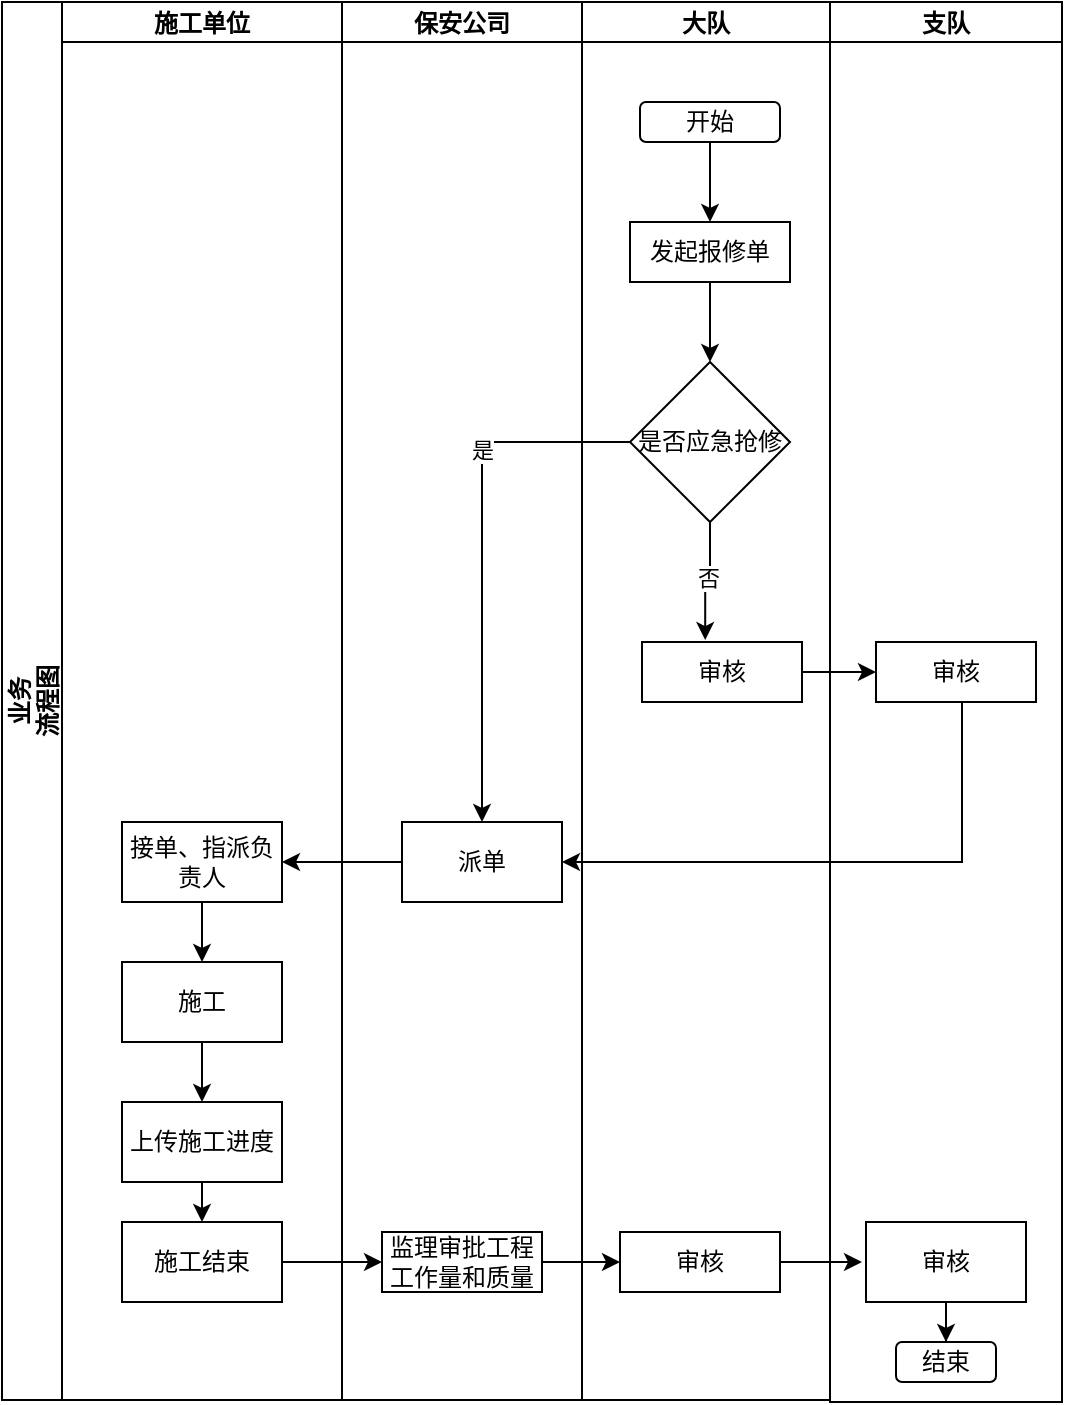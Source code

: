 <mxfile version="21.1.4" type="github">
  <diagram name="第 1 页" id="1-NrpkV6FgpOHMMqy2pU">
    <mxGraphModel dx="2074" dy="1163" grid="1" gridSize="10" guides="1" tooltips="1" connect="1" arrows="1" fold="1" page="1" pageScale="1" pageWidth="827" pageHeight="1169" math="0" shadow="0">
      <root>
        <mxCell id="0" />
        <mxCell id="1" parent="0" />
        <mxCell id="qtXOKEnL0lzx3GWqz_FI-1" value="业务&#xa;流程图" style="swimlane;childLayout=stackLayout;resizeParent=1;resizeParentMax=0;startSize=30;horizontal=0;horizontalStack=1;" parent="1" vertex="1">
          <mxGeometry x="100" y="231" width="414" height="699" as="geometry">
            <mxRectangle x="110" y="230" width="40" height="60" as="alternateBounds" />
          </mxGeometry>
        </mxCell>
        <mxCell id="qtXOKEnL0lzx3GWqz_FI-2" value="施工单位" style="swimlane;startSize=20;" parent="qtXOKEnL0lzx3GWqz_FI-1" vertex="1">
          <mxGeometry x="30" width="140" height="699" as="geometry" />
        </mxCell>
        <mxCell id="qtXOKEnL0lzx3GWqz_FI-27" style="edgeStyle=orthogonalEdgeStyle;rounded=0;orthogonalLoop=1;jettySize=auto;html=1;exitX=0.5;exitY=1;exitDx=0;exitDy=0;entryX=0.5;entryY=0;entryDx=0;entryDy=0;" parent="qtXOKEnL0lzx3GWqz_FI-2" source="qtXOKEnL0lzx3GWqz_FI-19" target="qtXOKEnL0lzx3GWqz_FI-20" edge="1">
          <mxGeometry relative="1" as="geometry" />
        </mxCell>
        <mxCell id="qtXOKEnL0lzx3GWqz_FI-19" value="接单、指派负责人" style="rounded=0;whiteSpace=wrap;html=1;" parent="qtXOKEnL0lzx3GWqz_FI-2" vertex="1">
          <mxGeometry x="30" y="410" width="80" height="40" as="geometry" />
        </mxCell>
        <mxCell id="qtXOKEnL0lzx3GWqz_FI-28" style="edgeStyle=orthogonalEdgeStyle;rounded=0;orthogonalLoop=1;jettySize=auto;html=1;exitX=0.5;exitY=1;exitDx=0;exitDy=0;entryX=0.5;entryY=0;entryDx=0;entryDy=0;" parent="qtXOKEnL0lzx3GWqz_FI-2" source="qtXOKEnL0lzx3GWqz_FI-20" target="qtXOKEnL0lzx3GWqz_FI-21" edge="1">
          <mxGeometry relative="1" as="geometry" />
        </mxCell>
        <mxCell id="qtXOKEnL0lzx3GWqz_FI-20" value="施工" style="rounded=0;whiteSpace=wrap;html=1;" parent="qtXOKEnL0lzx3GWqz_FI-2" vertex="1">
          <mxGeometry x="30" y="480" width="80" height="40" as="geometry" />
        </mxCell>
        <mxCell id="SpnQHNCDSiprw6a1xcLk-4" style="edgeStyle=orthogonalEdgeStyle;rounded=0;orthogonalLoop=1;jettySize=auto;html=1;exitX=0.5;exitY=1;exitDx=0;exitDy=0;entryX=0.5;entryY=0;entryDx=0;entryDy=0;" parent="qtXOKEnL0lzx3GWqz_FI-2" source="qtXOKEnL0lzx3GWqz_FI-21" target="SpnQHNCDSiprw6a1xcLk-1" edge="1">
          <mxGeometry relative="1" as="geometry" />
        </mxCell>
        <mxCell id="qtXOKEnL0lzx3GWqz_FI-21" value="上传施工进度" style="rounded=0;whiteSpace=wrap;html=1;" parent="qtXOKEnL0lzx3GWqz_FI-2" vertex="1">
          <mxGeometry x="30" y="550" width="80" height="40" as="geometry" />
        </mxCell>
        <mxCell id="SpnQHNCDSiprw6a1xcLk-1" value="施工结束" style="rounded=0;whiteSpace=wrap;html=1;" parent="qtXOKEnL0lzx3GWqz_FI-2" vertex="1">
          <mxGeometry x="30" y="610" width="80" height="40" as="geometry" />
        </mxCell>
        <mxCell id="qtXOKEnL0lzx3GWqz_FI-3" value="保安公司" style="swimlane;startSize=20;" parent="qtXOKEnL0lzx3GWqz_FI-1" vertex="1">
          <mxGeometry x="170" width="120" height="699" as="geometry" />
        </mxCell>
        <mxCell id="qtXOKEnL0lzx3GWqz_FI-18" value="派单" style="rounded=0;whiteSpace=wrap;html=1;" parent="qtXOKEnL0lzx3GWqz_FI-3" vertex="1">
          <mxGeometry x="30" y="410" width="80" height="40" as="geometry" />
        </mxCell>
        <mxCell id="SpnQHNCDSiprw6a1xcLk-2" value="监理审批工程工作量和质量" style="rounded=0;whiteSpace=wrap;html=1;" parent="qtXOKEnL0lzx3GWqz_FI-3" vertex="1">
          <mxGeometry x="20" y="615" width="80" height="30" as="geometry" />
        </mxCell>
        <mxCell id="qtXOKEnL0lzx3GWqz_FI-4" value="大队" style="swimlane;startSize=20;" parent="qtXOKEnL0lzx3GWqz_FI-1" vertex="1">
          <mxGeometry x="290" width="124" height="699" as="geometry" />
        </mxCell>
        <mxCell id="3Vf5OKtWDWAOSO-4M1Dn-8" style="edgeStyle=orthogonalEdgeStyle;rounded=0;orthogonalLoop=1;jettySize=auto;html=1;entryX=0.5;entryY=0;entryDx=0;entryDy=0;" parent="qtXOKEnL0lzx3GWqz_FI-4" source="qtXOKEnL0lzx3GWqz_FI-6" target="3Vf5OKtWDWAOSO-4M1Dn-1" edge="1">
          <mxGeometry relative="1" as="geometry" />
        </mxCell>
        <mxCell id="qtXOKEnL0lzx3GWqz_FI-6" value="发起报修单" style="rounded=0;whiteSpace=wrap;html=1;" parent="qtXOKEnL0lzx3GWqz_FI-4" vertex="1">
          <mxGeometry x="24" y="110" width="80" height="30" as="geometry" />
        </mxCell>
        <mxCell id="qtXOKEnL0lzx3GWqz_FI-5" value="开始" style="rounded=1;whiteSpace=wrap;html=1;" parent="qtXOKEnL0lzx3GWqz_FI-4" vertex="1">
          <mxGeometry x="29" y="50" width="70" height="20" as="geometry" />
        </mxCell>
        <mxCell id="qtXOKEnL0lzx3GWqz_FI-7" style="edgeStyle=orthogonalEdgeStyle;rounded=0;orthogonalLoop=1;jettySize=auto;html=1;exitX=0.5;exitY=1;exitDx=0;exitDy=0;entryX=0.5;entryY=0;entryDx=0;entryDy=0;" parent="qtXOKEnL0lzx3GWqz_FI-4" source="qtXOKEnL0lzx3GWqz_FI-5" target="qtXOKEnL0lzx3GWqz_FI-6" edge="1">
          <mxGeometry relative="1" as="geometry" />
        </mxCell>
        <mxCell id="Z9ltKsfPP9O1XDe6ewwA-6" value="审核" style="rounded=0;whiteSpace=wrap;html=1;" parent="qtXOKEnL0lzx3GWqz_FI-4" vertex="1">
          <mxGeometry x="30" y="320" width="80" height="30" as="geometry" />
        </mxCell>
        <mxCell id="3Vf5OKtWDWAOSO-4M1Dn-3" style="edgeStyle=orthogonalEdgeStyle;rounded=0;orthogonalLoop=1;jettySize=auto;html=1;entryX=0.395;entryY=-0.033;entryDx=0;entryDy=0;entryPerimeter=0;" parent="qtXOKEnL0lzx3GWqz_FI-4" source="3Vf5OKtWDWAOSO-4M1Dn-1" target="Z9ltKsfPP9O1XDe6ewwA-6" edge="1">
          <mxGeometry relative="1" as="geometry" />
        </mxCell>
        <mxCell id="3Vf5OKtWDWAOSO-4M1Dn-5" value="否" style="edgeLabel;html=1;align=center;verticalAlign=middle;resizable=0;points=[];" parent="3Vf5OKtWDWAOSO-4M1Dn-3" vertex="1" connectable="0">
          <mxGeometry x="-0.091" y="-1" relative="1" as="geometry">
            <mxPoint as="offset" />
          </mxGeometry>
        </mxCell>
        <mxCell id="3Vf5OKtWDWAOSO-4M1Dn-1" value="是否应急抢修" style="rhombus;whiteSpace=wrap;html=1;" parent="qtXOKEnL0lzx3GWqz_FI-4" vertex="1">
          <mxGeometry x="24" y="180" width="80" height="80" as="geometry" />
        </mxCell>
        <mxCell id="SpnQHNCDSiprw6a1xcLk-11" style="edgeStyle=orthogonalEdgeStyle;rounded=0;orthogonalLoop=1;jettySize=auto;html=1;exitX=1;exitY=0.5;exitDx=0;exitDy=0;" parent="qtXOKEnL0lzx3GWqz_FI-4" source="SpnQHNCDSiprw6a1xcLk-5" edge="1">
          <mxGeometry relative="1" as="geometry">
            <mxPoint x="140" y="630" as="targetPoint" />
          </mxGeometry>
        </mxCell>
        <mxCell id="SpnQHNCDSiprw6a1xcLk-5" value="审核" style="rounded=0;whiteSpace=wrap;html=1;" parent="qtXOKEnL0lzx3GWqz_FI-4" vertex="1">
          <mxGeometry x="19" y="615" width="80" height="30" as="geometry" />
        </mxCell>
        <mxCell id="qtXOKEnL0lzx3GWqz_FI-26" style="edgeStyle=orthogonalEdgeStyle;rounded=0;orthogonalLoop=1;jettySize=auto;html=1;entryX=1;entryY=0.5;entryDx=0;entryDy=0;" parent="qtXOKEnL0lzx3GWqz_FI-1" source="qtXOKEnL0lzx3GWqz_FI-18" target="qtXOKEnL0lzx3GWqz_FI-19" edge="1">
          <mxGeometry relative="1" as="geometry" />
        </mxCell>
        <mxCell id="3Vf5OKtWDWAOSO-4M1Dn-6" style="edgeStyle=orthogonalEdgeStyle;rounded=0;orthogonalLoop=1;jettySize=auto;html=1;exitX=0;exitY=0.5;exitDx=0;exitDy=0;" parent="qtXOKEnL0lzx3GWqz_FI-1" source="3Vf5OKtWDWAOSO-4M1Dn-1" target="qtXOKEnL0lzx3GWqz_FI-18" edge="1">
          <mxGeometry relative="1" as="geometry" />
        </mxCell>
        <mxCell id="3Vf5OKtWDWAOSO-4M1Dn-7" value="是" style="edgeLabel;html=1;align=center;verticalAlign=middle;resizable=0;points=[];" parent="3Vf5OKtWDWAOSO-4M1Dn-6" vertex="1" connectable="0">
          <mxGeometry x="-0.412" relative="1" as="geometry">
            <mxPoint as="offset" />
          </mxGeometry>
        </mxCell>
        <mxCell id="SpnQHNCDSiprw6a1xcLk-3" style="edgeStyle=orthogonalEdgeStyle;rounded=0;orthogonalLoop=1;jettySize=auto;html=1;entryX=0;entryY=0.5;entryDx=0;entryDy=0;" parent="qtXOKEnL0lzx3GWqz_FI-1" source="SpnQHNCDSiprw6a1xcLk-1" target="SpnQHNCDSiprw6a1xcLk-2" edge="1">
          <mxGeometry relative="1" as="geometry" />
        </mxCell>
        <mxCell id="SpnQHNCDSiprw6a1xcLk-7" style="edgeStyle=orthogonalEdgeStyle;rounded=0;orthogonalLoop=1;jettySize=auto;html=1;exitX=1;exitY=0.5;exitDx=0;exitDy=0;entryX=0;entryY=0.5;entryDx=0;entryDy=0;" parent="qtXOKEnL0lzx3GWqz_FI-1" source="SpnQHNCDSiprw6a1xcLk-2" target="SpnQHNCDSiprw6a1xcLk-5" edge="1">
          <mxGeometry relative="1" as="geometry" />
        </mxCell>
        <mxCell id="Z9ltKsfPP9O1XDe6ewwA-1" value="支队" style="swimlane;startSize=20;" parent="1" vertex="1">
          <mxGeometry x="514" y="231" width="116" height="700" as="geometry" />
        </mxCell>
        <mxCell id="Z9ltKsfPP9O1XDe6ewwA-2" value="审核" style="rounded=0;whiteSpace=wrap;html=1;" parent="Z9ltKsfPP9O1XDe6ewwA-1" vertex="1">
          <mxGeometry x="23" y="320" width="80" height="30" as="geometry" />
        </mxCell>
        <mxCell id="SpnQHNCDSiprw6a1xcLk-15" style="edgeStyle=orthogonalEdgeStyle;rounded=0;orthogonalLoop=1;jettySize=auto;html=1;entryX=0.5;entryY=0;entryDx=0;entryDy=0;" parent="Z9ltKsfPP9O1XDe6ewwA-1" source="SpnQHNCDSiprw6a1xcLk-9" target="SpnQHNCDSiprw6a1xcLk-13" edge="1">
          <mxGeometry relative="1" as="geometry" />
        </mxCell>
        <mxCell id="SpnQHNCDSiprw6a1xcLk-9" value="审核" style="rounded=0;whiteSpace=wrap;html=1;" parent="Z9ltKsfPP9O1XDe6ewwA-1" vertex="1">
          <mxGeometry x="18" y="610" width="80" height="40" as="geometry" />
        </mxCell>
        <mxCell id="SpnQHNCDSiprw6a1xcLk-13" value="结束" style="rounded=1;whiteSpace=wrap;html=1;" parent="Z9ltKsfPP9O1XDe6ewwA-1" vertex="1">
          <mxGeometry x="33" y="670" width="50" height="20" as="geometry" />
        </mxCell>
        <mxCell id="3Vf5OKtWDWAOSO-4M1Dn-4" style="edgeStyle=orthogonalEdgeStyle;rounded=0;orthogonalLoop=1;jettySize=auto;html=1;entryX=0;entryY=0.5;entryDx=0;entryDy=0;" parent="1" source="Z9ltKsfPP9O1XDe6ewwA-6" target="Z9ltKsfPP9O1XDe6ewwA-2" edge="1">
          <mxGeometry relative="1" as="geometry" />
        </mxCell>
        <mxCell id="SpnQHNCDSiprw6a1xcLk-16" style="edgeStyle=orthogonalEdgeStyle;rounded=0;orthogonalLoop=1;jettySize=auto;html=1;entryX=1;entryY=0.5;entryDx=0;entryDy=0;" parent="1" source="Z9ltKsfPP9O1XDe6ewwA-2" target="qtXOKEnL0lzx3GWqz_FI-18" edge="1">
          <mxGeometry relative="1" as="geometry">
            <Array as="points">
              <mxPoint x="580" y="661" />
            </Array>
          </mxGeometry>
        </mxCell>
      </root>
    </mxGraphModel>
  </diagram>
</mxfile>
